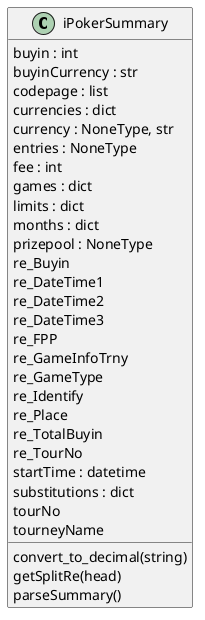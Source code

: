 @startuml classes
set namespaceSeparator none
class "iPokerSummary" as iPokerSummary.iPokerSummary {
  buyin : int
  buyinCurrency : str
  codepage : list
  currencies : dict
  currency : NoneType, str
  entries : NoneType
  fee : int
  games : dict
  limits : dict
  months : dict
  prizepool : NoneType
  re_Buyin
  re_DateTime1
  re_DateTime2
  re_DateTime3
  re_FPP
  re_GameInfoTrny
  re_GameType
  re_Identify
  re_Place
  re_TotalBuyin
  re_TourNo
  startTime : datetime
  substitutions : dict
  tourNo
  tourneyName
  convert_to_decimal(string)
  getSplitRe(head)
  parseSummary()
}
@enduml
